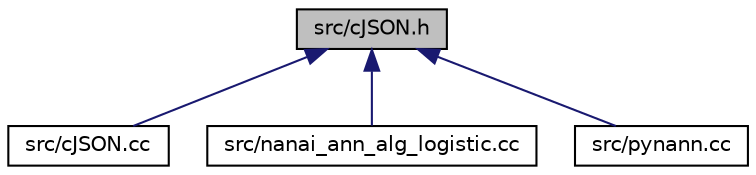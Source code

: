 digraph "src/cJSON.h"
{
  edge [fontname="Helvetica",fontsize="10",labelfontname="Helvetica",labelfontsize="10"];
  node [fontname="Helvetica",fontsize="10",shape=record];
  Node1 [label="src/cJSON.h",height=0.2,width=0.4,color="black", fillcolor="grey75", style="filled", fontcolor="black"];
  Node1 -> Node2 [dir="back",color="midnightblue",fontsize="10",style="solid"];
  Node2 [label="src/cJSON.cc",height=0.2,width=0.4,color="black", fillcolor="white", style="filled",URL="$c_j_s_o_n_8cc.html"];
  Node1 -> Node3 [dir="back",color="midnightblue",fontsize="10",style="solid"];
  Node3 [label="src/nanai_ann_alg_logistic.cc",height=0.2,width=0.4,color="black", fillcolor="white", style="filled",URL="$nanai__ann__alg__logistic_8cc.html"];
  Node1 -> Node4 [dir="back",color="midnightblue",fontsize="10",style="solid"];
  Node4 [label="src/pynann.cc",height=0.2,width=0.4,color="black", fillcolor="white", style="filled",URL="$pynann_8cc.html"];
}
